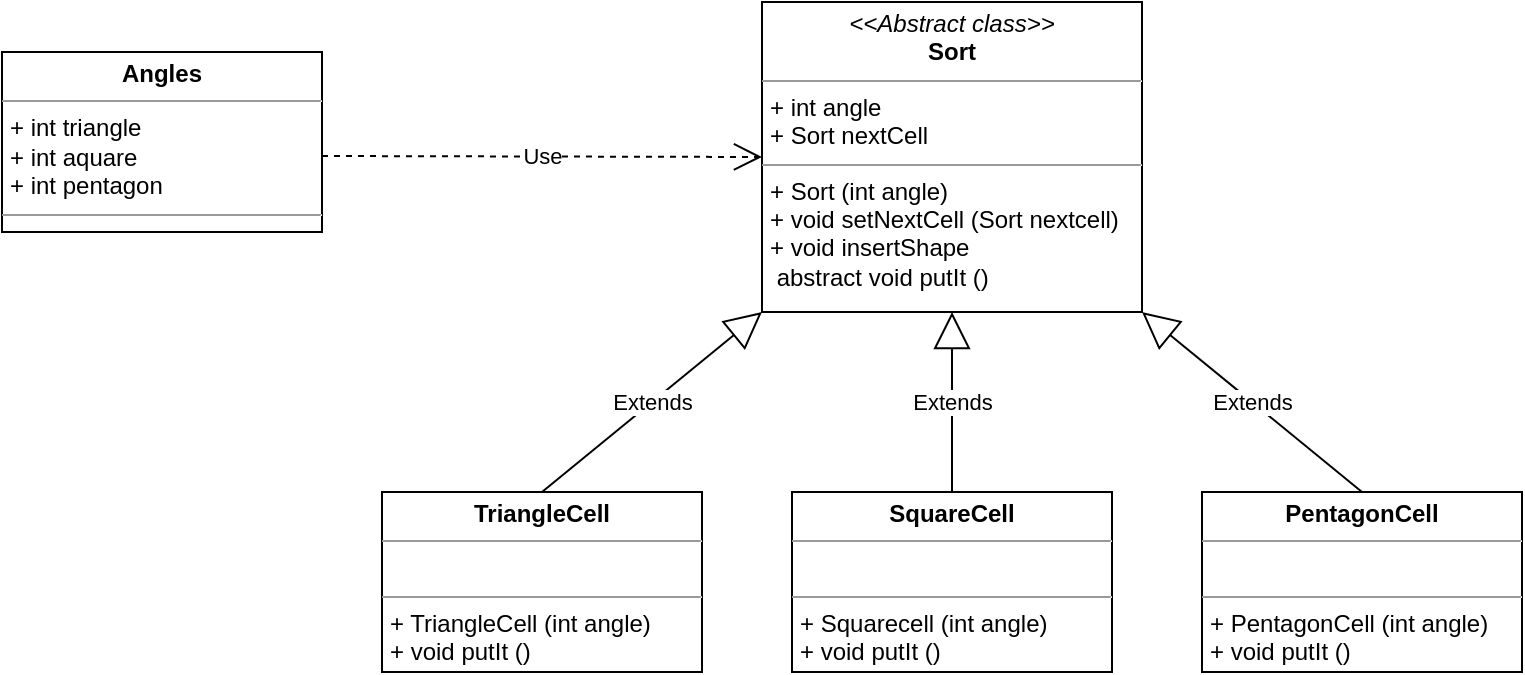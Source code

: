 <mxfile version="19.0.3" type="device"><diagram id="EIAWfVXKqXSZzY9LMU2n" name="Страница 1"><mxGraphModel dx="1422" dy="865" grid="1" gridSize="10" guides="1" tooltips="1" connect="1" arrows="1" fold="1" page="1" pageScale="1" pageWidth="827" pageHeight="1169" math="0" shadow="0"><root><mxCell id="0"/><mxCell id="1" parent="0"/><mxCell id="tv60OVvPVEZZzeoR4Vog-1" value="&lt;p style=&quot;margin:0px;margin-top:4px;text-align:center;&quot;&gt;&lt;b&gt;Angles&lt;/b&gt;&lt;/p&gt;&lt;hr size=&quot;1&quot;&gt;&lt;p style=&quot;margin:0px;margin-left:4px;&quot;&gt;+ int triangle&lt;/p&gt;&lt;p style=&quot;margin:0px;margin-left:4px;&quot;&gt;+ int aquare&lt;/p&gt;&lt;p style=&quot;margin:0px;margin-left:4px;&quot;&gt;+ int pentagon&lt;/p&gt;&lt;hr size=&quot;1&quot;&gt;&lt;p style=&quot;margin:0px;margin-left:4px;&quot;&gt;&lt;br&gt;&lt;/p&gt;" style="verticalAlign=top;align=left;overflow=fill;fontSize=12;fontFamily=Helvetica;html=1;" vertex="1" parent="1"><mxGeometry x="40" y="100" width="160" height="90" as="geometry"/></mxCell><mxCell id="tv60OVvPVEZZzeoR4Vog-2" value="&lt;p style=&quot;margin:0px;margin-top:4px;text-align:center;&quot;&gt;&lt;i&gt;&amp;lt;&amp;lt;Abstract class&amp;gt;&amp;gt;&lt;/i&gt;&lt;br&gt;&lt;b&gt;Sort&lt;/b&gt;&lt;/p&gt;&lt;hr size=&quot;1&quot;&gt;&lt;p style=&quot;margin:0px;margin-left:4px;&quot;&gt;+ int angle&lt;br&gt;+ Sort nextCell&lt;/p&gt;&lt;hr size=&quot;1&quot;&gt;&lt;p style=&quot;margin:0px;margin-left:4px;&quot;&gt;+ Sort (int angle)&lt;br&gt;+ void setNextCell (Sort nextcell)&lt;/p&gt;&lt;p style=&quot;margin:0px;margin-left:4px;&quot;&gt;+ void insertShape&lt;/p&gt;&lt;p style=&quot;margin:0px;margin-left:4px;&quot;&gt;&amp;nbsp;abstract void putIt ()&lt;/p&gt;" style="verticalAlign=top;align=left;overflow=fill;fontSize=12;fontFamily=Helvetica;html=1;" vertex="1" parent="1"><mxGeometry x="420" y="75" width="190" height="155" as="geometry"/></mxCell><mxCell id="tv60OVvPVEZZzeoR4Vog-3" value="&lt;p style=&quot;margin:0px;margin-top:4px;text-align:center;&quot;&gt;&lt;b&gt;PentagonCell&lt;/b&gt;&lt;/p&gt;&lt;hr size=&quot;1&quot;&gt;&lt;p style=&quot;margin:0px;margin-left:4px;&quot;&gt;&lt;br&gt;&lt;/p&gt;&lt;hr size=&quot;1&quot;&gt;&lt;p style=&quot;margin:0px;margin-left:4px;&quot;&gt;+ PentagonCell (int angle)&lt;/p&gt;&lt;p style=&quot;margin:0px;margin-left:4px;&quot;&gt;+ void putIt ()&lt;/p&gt;" style="verticalAlign=top;align=left;overflow=fill;fontSize=12;fontFamily=Helvetica;html=1;" vertex="1" parent="1"><mxGeometry x="640" y="320" width="160" height="90" as="geometry"/></mxCell><mxCell id="tv60OVvPVEZZzeoR4Vog-4" value="&lt;p style=&quot;margin:0px;margin-top:4px;text-align:center;&quot;&gt;&lt;b&gt;SquareCell&lt;/b&gt;&lt;/p&gt;&lt;hr size=&quot;1&quot;&gt;&lt;p style=&quot;margin:0px;margin-left:4px;&quot;&gt;&lt;br&gt;&lt;/p&gt;&lt;hr size=&quot;1&quot;&gt;&lt;p style=&quot;margin:0px;margin-left:4px;&quot;&gt;+ Squarecell (int angle)&lt;/p&gt;&lt;p style=&quot;margin:0px;margin-left:4px;&quot;&gt;+ void putIt ()&lt;/p&gt;" style="verticalAlign=top;align=left;overflow=fill;fontSize=12;fontFamily=Helvetica;html=1;" vertex="1" parent="1"><mxGeometry x="435" y="320" width="160" height="90" as="geometry"/></mxCell><mxCell id="tv60OVvPVEZZzeoR4Vog-5" value="&lt;p style=&quot;margin:0px;margin-top:4px;text-align:center;&quot;&gt;&lt;b&gt;TriangleCell&lt;/b&gt;&lt;/p&gt;&lt;hr size=&quot;1&quot;&gt;&lt;p style=&quot;margin:0px;margin-left:4px;&quot;&gt;&lt;br&gt;&lt;/p&gt;&lt;hr size=&quot;1&quot;&gt;&lt;p style=&quot;margin:0px;margin-left:4px;&quot;&gt;+ TriangleCell (int angle&lt;span style=&quot;background-color: initial;&quot;&gt;)&lt;/span&gt;&lt;/p&gt;&lt;p style=&quot;margin:0px;margin-left:4px;&quot;&gt;&lt;span style=&quot;background-color: initial;&quot;&gt;+ void putIt ()&lt;/span&gt;&lt;/p&gt;" style="verticalAlign=top;align=left;overflow=fill;fontSize=12;fontFamily=Helvetica;html=1;" vertex="1" parent="1"><mxGeometry x="230" y="320" width="160" height="90" as="geometry"/></mxCell><mxCell id="tv60OVvPVEZZzeoR4Vog-6" value="Extends" style="endArrow=block;endSize=16;endFill=0;html=1;rounded=0;entryX=1;entryY=1;entryDx=0;entryDy=0;exitX=0.5;exitY=0;exitDx=0;exitDy=0;" edge="1" parent="1" source="tv60OVvPVEZZzeoR4Vog-3" target="tv60OVvPVEZZzeoR4Vog-2"><mxGeometry width="160" relative="1" as="geometry"><mxPoint x="330" y="440" as="sourcePoint"/><mxPoint x="490" y="440" as="targetPoint"/></mxGeometry></mxCell><mxCell id="tv60OVvPVEZZzeoR4Vog-7" value="Extends" style="endArrow=block;endSize=16;endFill=0;html=1;rounded=0;exitX=0.5;exitY=0;exitDx=0;exitDy=0;entryX=0.5;entryY=1;entryDx=0;entryDy=0;" edge="1" parent="1" source="tv60OVvPVEZZzeoR4Vog-4" target="tv60OVvPVEZZzeoR4Vog-2"><mxGeometry width="160" relative="1" as="geometry"><mxPoint x="480" y="260" as="sourcePoint"/><mxPoint x="640" y="260" as="targetPoint"/></mxGeometry></mxCell><mxCell id="tv60OVvPVEZZzeoR4Vog-8" value="Extends" style="endArrow=block;endSize=16;endFill=0;html=1;rounded=0;exitX=0.5;exitY=0;exitDx=0;exitDy=0;entryX=0;entryY=1;entryDx=0;entryDy=0;" edge="1" parent="1" source="tv60OVvPVEZZzeoR4Vog-5" target="tv60OVvPVEZZzeoR4Vog-2"><mxGeometry width="160" relative="1" as="geometry"><mxPoint x="260" y="250" as="sourcePoint"/><mxPoint x="420" y="250" as="targetPoint"/><Array as="points"/></mxGeometry></mxCell><mxCell id="tv60OVvPVEZZzeoR4Vog-9" value="Use" style="endArrow=open;endSize=12;dashed=1;html=1;rounded=0;entryX=0;entryY=0.5;entryDx=0;entryDy=0;" edge="1" parent="1" target="tv60OVvPVEZZzeoR4Vog-2"><mxGeometry width="160" relative="1" as="geometry"><mxPoint x="200" y="152" as="sourcePoint"/><mxPoint x="230" y="230" as="targetPoint"/></mxGeometry></mxCell></root></mxGraphModel></diagram></mxfile>